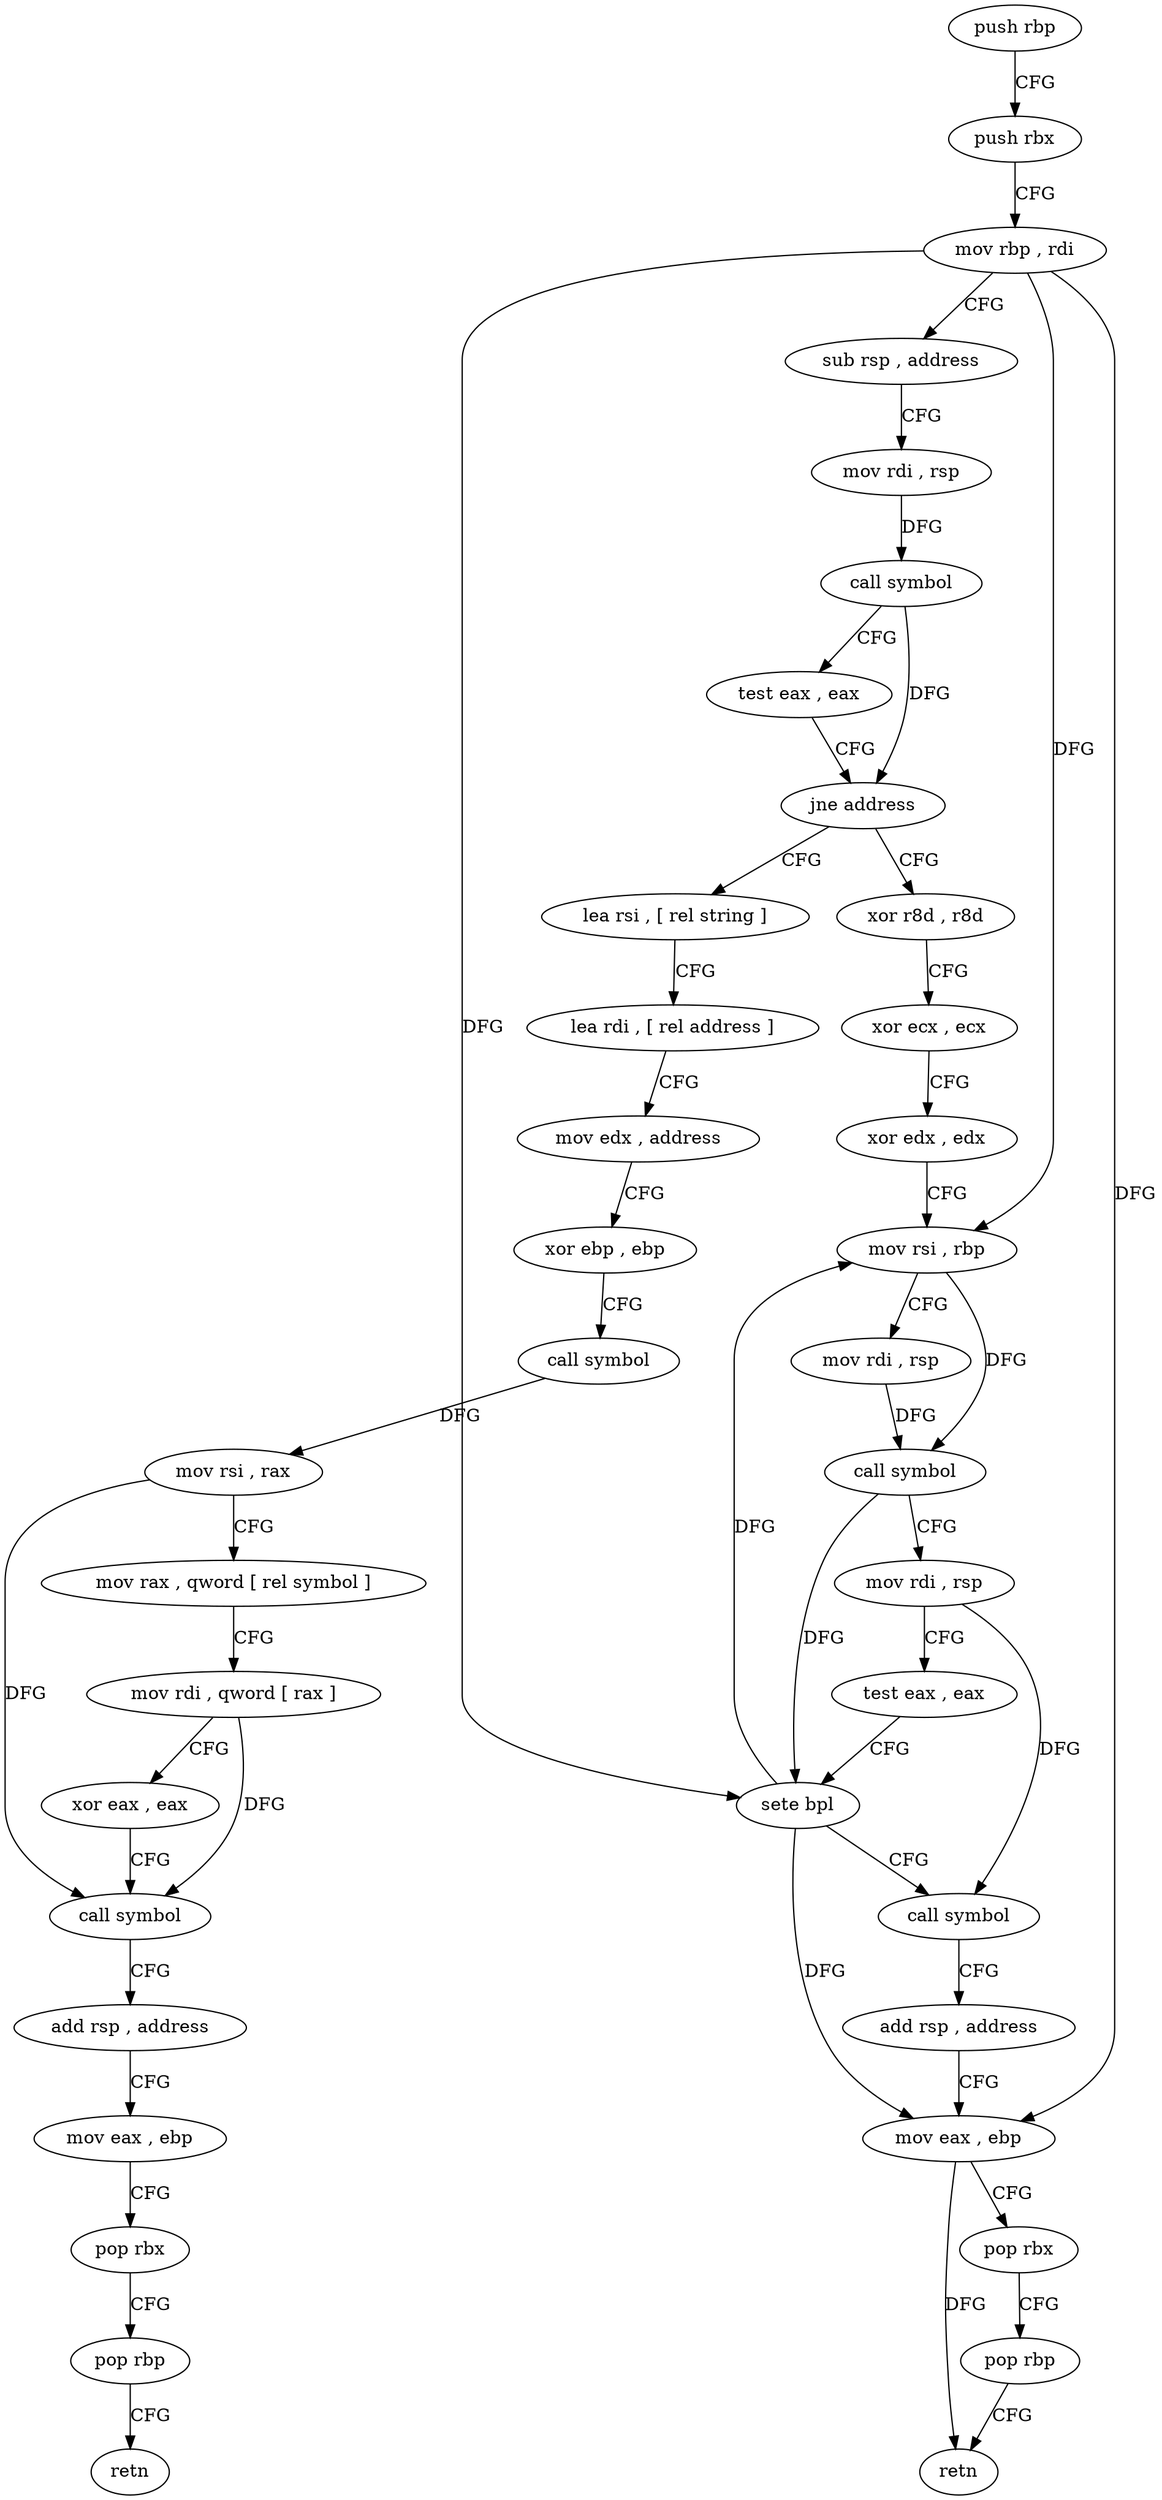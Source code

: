 digraph "func" {
"80704" [label = "push rbp" ]
"80705" [label = "push rbx" ]
"80706" [label = "mov rbp , rdi" ]
"80709" [label = "sub rsp , address" ]
"80713" [label = "mov rdi , rsp" ]
"80716" [label = "call symbol" ]
"80721" [label = "test eax , eax" ]
"80723" [label = "jne address" ]
"80768" [label = "lea rsi , [ rel string ]" ]
"80725" [label = "xor r8d , r8d" ]
"80775" [label = "lea rdi , [ rel address ]" ]
"80782" [label = "mov edx , address" ]
"80787" [label = "xor ebp , ebp" ]
"80789" [label = "call symbol" ]
"80794" [label = "mov rsi , rax" ]
"80797" [label = "mov rax , qword [ rel symbol ]" ]
"80804" [label = "mov rdi , qword [ rax ]" ]
"80807" [label = "xor eax , eax" ]
"80809" [label = "call symbol" ]
"80814" [label = "add rsp , address" ]
"80818" [label = "mov eax , ebp" ]
"80820" [label = "pop rbx" ]
"80821" [label = "pop rbp" ]
"80822" [label = "retn" ]
"80728" [label = "xor ecx , ecx" ]
"80730" [label = "xor edx , edx" ]
"80732" [label = "mov rsi , rbp" ]
"80735" [label = "mov rdi , rsp" ]
"80738" [label = "call symbol" ]
"80743" [label = "mov rdi , rsp" ]
"80746" [label = "test eax , eax" ]
"80748" [label = "sete bpl" ]
"80752" [label = "call symbol" ]
"80757" [label = "add rsp , address" ]
"80761" [label = "mov eax , ebp" ]
"80763" [label = "pop rbx" ]
"80764" [label = "pop rbp" ]
"80765" [label = "retn" ]
"80704" -> "80705" [ label = "CFG" ]
"80705" -> "80706" [ label = "CFG" ]
"80706" -> "80709" [ label = "CFG" ]
"80706" -> "80732" [ label = "DFG" ]
"80706" -> "80748" [ label = "DFG" ]
"80706" -> "80761" [ label = "DFG" ]
"80709" -> "80713" [ label = "CFG" ]
"80713" -> "80716" [ label = "DFG" ]
"80716" -> "80721" [ label = "CFG" ]
"80716" -> "80723" [ label = "DFG" ]
"80721" -> "80723" [ label = "CFG" ]
"80723" -> "80768" [ label = "CFG" ]
"80723" -> "80725" [ label = "CFG" ]
"80768" -> "80775" [ label = "CFG" ]
"80725" -> "80728" [ label = "CFG" ]
"80775" -> "80782" [ label = "CFG" ]
"80782" -> "80787" [ label = "CFG" ]
"80787" -> "80789" [ label = "CFG" ]
"80789" -> "80794" [ label = "DFG" ]
"80794" -> "80797" [ label = "CFG" ]
"80794" -> "80809" [ label = "DFG" ]
"80797" -> "80804" [ label = "CFG" ]
"80804" -> "80807" [ label = "CFG" ]
"80804" -> "80809" [ label = "DFG" ]
"80807" -> "80809" [ label = "CFG" ]
"80809" -> "80814" [ label = "CFG" ]
"80814" -> "80818" [ label = "CFG" ]
"80818" -> "80820" [ label = "CFG" ]
"80820" -> "80821" [ label = "CFG" ]
"80821" -> "80822" [ label = "CFG" ]
"80728" -> "80730" [ label = "CFG" ]
"80730" -> "80732" [ label = "CFG" ]
"80732" -> "80735" [ label = "CFG" ]
"80732" -> "80738" [ label = "DFG" ]
"80735" -> "80738" [ label = "DFG" ]
"80738" -> "80743" [ label = "CFG" ]
"80738" -> "80748" [ label = "DFG" ]
"80743" -> "80746" [ label = "CFG" ]
"80743" -> "80752" [ label = "DFG" ]
"80746" -> "80748" [ label = "CFG" ]
"80748" -> "80752" [ label = "CFG" ]
"80748" -> "80732" [ label = "DFG" ]
"80748" -> "80761" [ label = "DFG" ]
"80752" -> "80757" [ label = "CFG" ]
"80757" -> "80761" [ label = "CFG" ]
"80761" -> "80763" [ label = "CFG" ]
"80761" -> "80765" [ label = "DFG" ]
"80763" -> "80764" [ label = "CFG" ]
"80764" -> "80765" [ label = "CFG" ]
}
